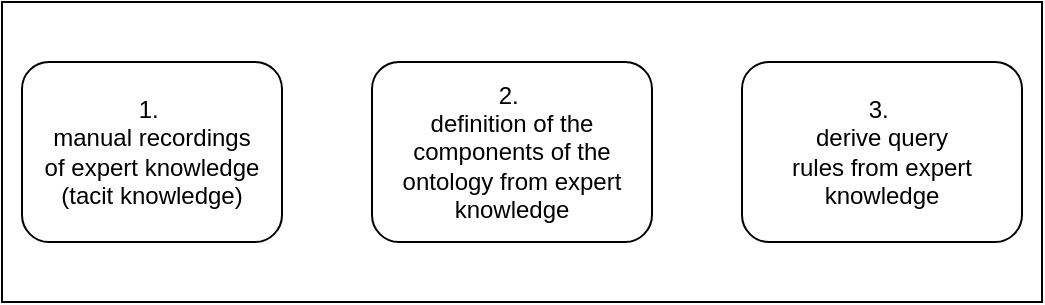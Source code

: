 <mxfile version="20.8.20" type="github">
  <diagram name="Seite-1" id="RJvYFIgA1jTDfQoryFv9">
    <mxGraphModel dx="635" dy="438" grid="1" gridSize="10" guides="1" tooltips="1" connect="1" arrows="1" fold="1" page="1" pageScale="1" pageWidth="827" pageHeight="1169" math="0" shadow="0">
      <root>
        <mxCell id="0" />
        <mxCell id="1" parent="0" />
        <mxCell id="w9BvsOtMLpVSpGhDAIVH-1" value="" style="rounded=0;whiteSpace=wrap;html=1;" vertex="1" parent="1">
          <mxGeometry x="200" y="150" width="520" height="150" as="geometry" />
        </mxCell>
        <mxCell id="w9BvsOtMLpVSpGhDAIVH-2" value="&lt;font style=&quot;font-size: 12px;&quot;&gt;&lt;font style=&quot;background-color: initial;&quot;&gt;1.&amp;nbsp;&lt;br&gt;&lt;/font&gt;&lt;span style=&quot;background-color: initial;&quot;&gt;manual recordings &lt;br&gt;of expert knowledge&lt;/span&gt;&lt;br&gt;&lt;span style=&quot;background-color: initial;&quot;&gt;(tacit knowledge)&lt;/span&gt;&lt;/font&gt;" style="rounded=1;whiteSpace=wrap;html=1;align=center;" vertex="1" parent="1">
          <mxGeometry x="210" y="180" width="130" height="90" as="geometry" />
        </mxCell>
        <mxCell id="w9BvsOtMLpVSpGhDAIVH-4" value="&lt;font style=&quot;font-size: 12px;&quot;&gt;&lt;span style=&quot;background-color: initial;&quot;&gt;2.&amp;nbsp;&lt;br&gt;&lt;/span&gt;&lt;span style=&quot;background-color: initial;&quot;&gt;definition of the components of the ontology from expert knowledge&lt;/span&gt;&lt;/font&gt;&lt;span style=&quot;background-color: initial;&quot;&gt;&lt;br&gt;&lt;/span&gt;" style="rounded=1;whiteSpace=wrap;html=1;align=center;" vertex="1" parent="1">
          <mxGeometry x="385" y="180" width="140" height="90" as="geometry" />
        </mxCell>
        <mxCell id="w9BvsOtMLpVSpGhDAIVH-7" value="&lt;p style=&quot;border-color: var(--border-color); margin-top: 0pt; margin-bottom: 0pt; margin-left: 0in; direction: ltr; unicode-bidi: embed; word-break: normal;&quot;&gt;&lt;font style=&quot;font-size: 12px;&quot;&gt;3.&amp;nbsp;&lt;/font&gt;&lt;/p&gt;&lt;p style=&quot;border-color: var(--border-color); margin-top: 0pt; margin-bottom: 0pt; margin-left: 0in; direction: ltr; unicode-bidi: embed; word-break: normal;&quot;&gt;&lt;font style=&quot;font-size: 12px;&quot;&gt;derive&amp;nbsp;&lt;/font&gt;&lt;span style=&quot;background-color: initial;&quot;&gt;query rules&amp;nbsp;&lt;/span&gt;&lt;font style=&quot;background-color: initial; border-color: var(--border-color);&quot;&gt;from&lt;/font&gt;&lt;span style=&quot;background-color: initial;&quot;&gt;&amp;nbsp;expert&lt;/span&gt;&lt;/p&gt;&lt;p style=&quot;border-color: var(--border-color); margin-top: 0pt; margin-bottom: 0pt; margin-left: 0in; direction: ltr; unicode-bidi: embed; word-break: normal;&quot;&gt;&lt;font style=&quot;font-size: 12px;&quot;&gt;knowledge&lt;/font&gt;&lt;/p&gt;" style="rounded=1;whiteSpace=wrap;html=1;align=center;" vertex="1" parent="1">
          <mxGeometry x="570" y="180" width="140" height="90" as="geometry" />
        </mxCell>
      </root>
    </mxGraphModel>
  </diagram>
</mxfile>
